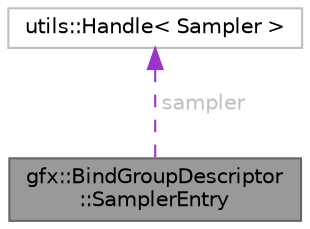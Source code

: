 digraph "gfx::BindGroupDescriptor::SamplerEntry"
{
 // LATEX_PDF_SIZE
  bgcolor="transparent";
  edge [fontname=Helvetica,fontsize=10,labelfontname=Helvetica,labelfontsize=10];
  node [fontname=Helvetica,fontsize=10,shape=box,height=0.2,width=0.4];
  Node1 [id="Node000001",label="gfx::BindGroupDescriptor\l::SamplerEntry",height=0.2,width=0.4,color="gray40", fillcolor="grey60", style="filled", fontcolor="black",tooltip="Represents a sampler bound to a specific slot."];
  Node2 -> Node1 [id="edge1_Node000001_Node000002",dir="back",color="darkorchid3",style="dashed",tooltip=" ",label=<<TABLE CELLBORDER="0" BORDER="0"><TR><TD VALIGN="top" ALIGN="LEFT" CELLPADDING="1" CELLSPACING="0">sampler</TD></TR>
</TABLE>> ,fontcolor="grey" ];
  Node2 [id="Node000002",label="utils::Handle\< Sampler \>",height=0.2,width=0.4,color="grey75", fillcolor="white", style="filled",URL="$classutils_1_1_handle.html",tooltip=" "];
}

